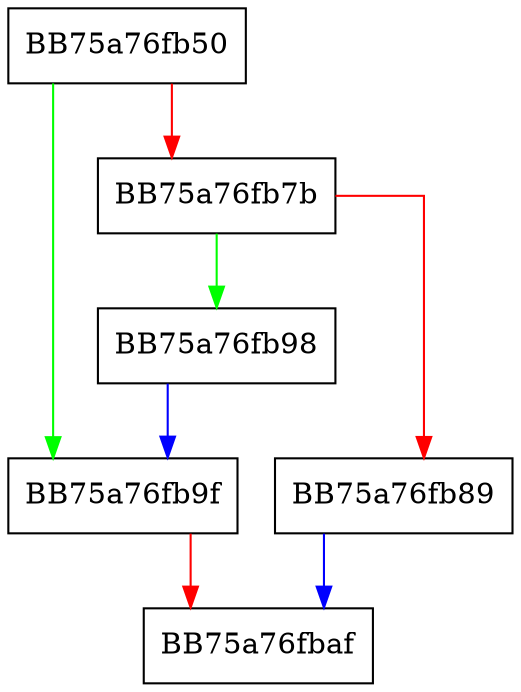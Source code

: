 digraph WrapperLoadStringW {
  node [shape="box"];
  graph [splines=ortho];
  BB75a76fb50 -> BB75a76fb9f [color="green"];
  BB75a76fb50 -> BB75a76fb7b [color="red"];
  BB75a76fb7b -> BB75a76fb98 [color="green"];
  BB75a76fb7b -> BB75a76fb89 [color="red"];
  BB75a76fb89 -> BB75a76fbaf [color="blue"];
  BB75a76fb98 -> BB75a76fb9f [color="blue"];
  BB75a76fb9f -> BB75a76fbaf [color="red"];
}